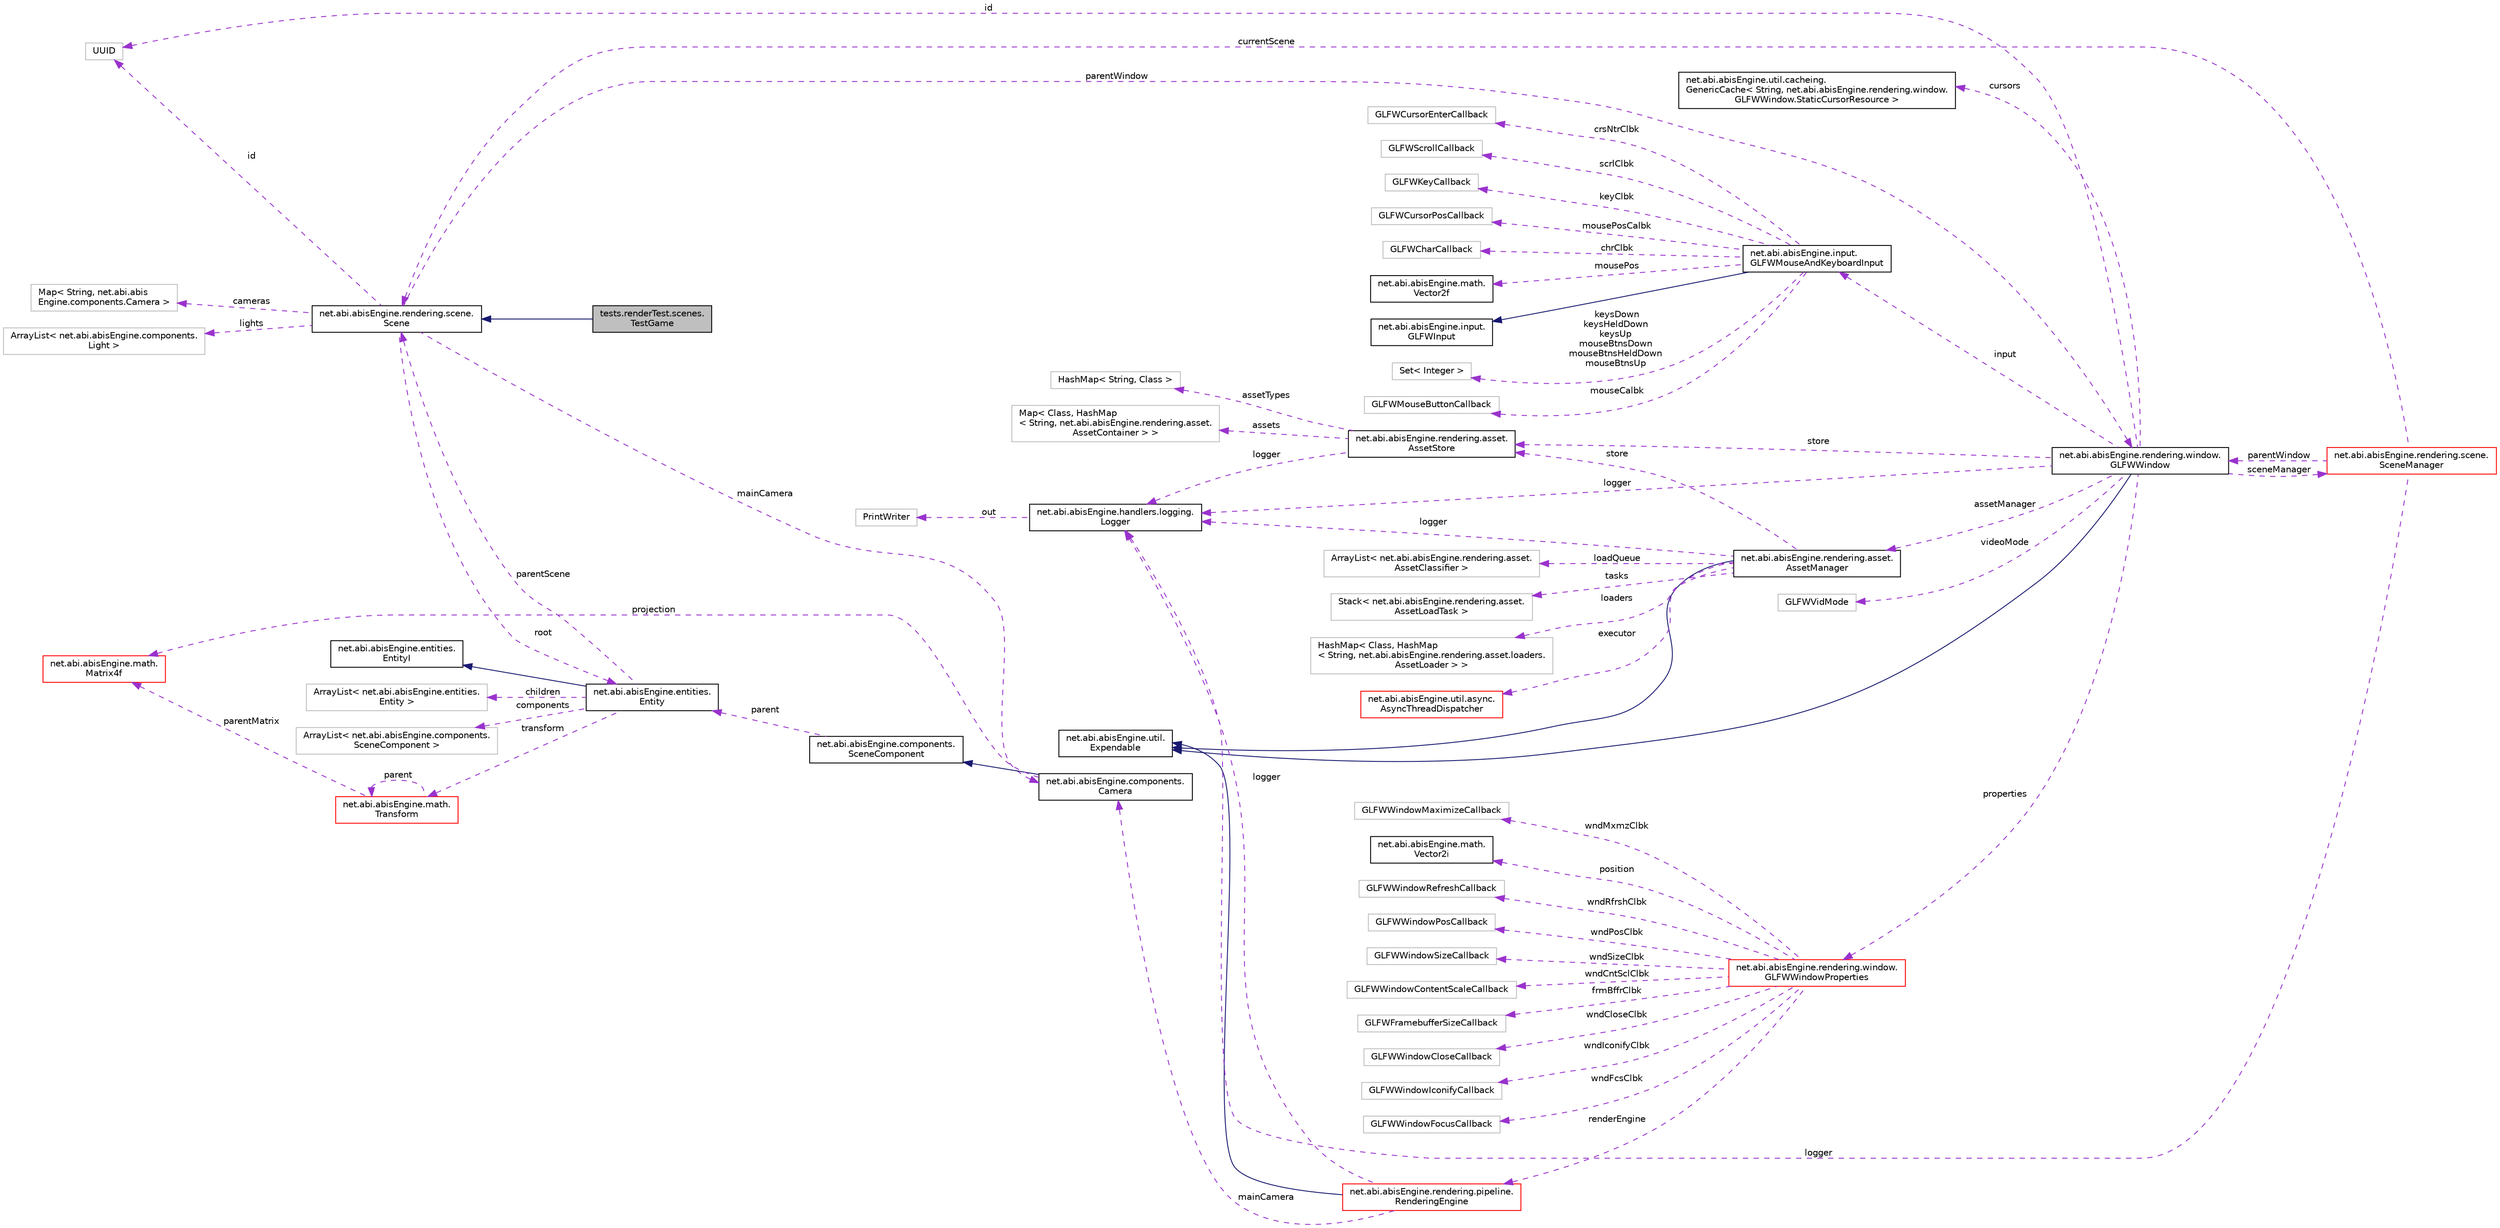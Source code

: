 digraph "tests.renderTest.scenes.TestGame"
{
 // LATEX_PDF_SIZE
  edge [fontname="Helvetica",fontsize="10",labelfontname="Helvetica",labelfontsize="10"];
  node [fontname="Helvetica",fontsize="10",shape=record];
  rankdir="LR";
  Node1 [label="tests.renderTest.scenes.\lTestGame",height=0.2,width=0.4,color="black", fillcolor="grey75", style="filled", fontcolor="black",tooltip=" "];
  Node2 -> Node1 [dir="back",color="midnightblue",fontsize="10",style="solid",fontname="Helvetica"];
  Node2 [label="net.abi.abisEngine.rendering.scene.\lScene",height=0.2,width=0.4,color="black", fillcolor="white", style="filled",URL="$d4/d7f/classnet_1_1abi_1_1abis_engine_1_1rendering_1_1scene_1_1_scene.html",tooltip=" "];
  Node3 -> Node2 [dir="back",color="darkorchid3",fontsize="10",style="dashed",label=" parentWindow" ,fontname="Helvetica"];
  Node3 [label="net.abi.abisEngine.rendering.window.\lGLFWWindow",height=0.2,width=0.4,color="black", fillcolor="white", style="filled",URL="$d9/d77/classnet_1_1abi_1_1abis_engine_1_1rendering_1_1window_1_1_g_l_f_w_window.html",tooltip=" "];
  Node4 -> Node3 [dir="back",color="midnightblue",fontsize="10",style="solid",fontname="Helvetica"];
  Node4 [label="net.abi.abisEngine.util.\lExpendable",height=0.2,width=0.4,color="black", fillcolor="white", style="filled",URL="$dd/d27/interfacenet_1_1abi_1_1abis_engine_1_1util_1_1_expendable.html",tooltip=" "];
  Node5 -> Node3 [dir="back",color="darkorchid3",fontsize="10",style="dashed",label=" input" ,fontname="Helvetica"];
  Node5 [label="net.abi.abisEngine.input.\lGLFWMouseAndKeyboardInput",height=0.2,width=0.4,color="black", fillcolor="white", style="filled",URL="$d8/d8a/classnet_1_1abi_1_1abis_engine_1_1input_1_1_g_l_f_w_mouse_and_keyboard_input.html",tooltip=" "];
  Node6 -> Node5 [dir="back",color="midnightblue",fontsize="10",style="solid",fontname="Helvetica"];
  Node6 [label="net.abi.abisEngine.input.\lGLFWInput",height=0.2,width=0.4,color="black", fillcolor="white", style="filled",URL="$d3/d9b/classnet_1_1abi_1_1abis_engine_1_1input_1_1_g_l_f_w_input.html",tooltip=" "];
  Node7 -> Node5 [dir="back",color="darkorchid3",fontsize="10",style="dashed",label=" keysDown\nkeysHeldDown\nkeysUp\nmouseBtnsDown\nmouseBtnsHeldDown\nmouseBtnsUp" ,fontname="Helvetica"];
  Node7 [label="Set\< Integer \>",height=0.2,width=0.4,color="grey75", fillcolor="white", style="filled",tooltip=" "];
  Node8 -> Node5 [dir="back",color="darkorchid3",fontsize="10",style="dashed",label=" mouseCalbk" ,fontname="Helvetica"];
  Node8 [label="GLFWMouseButtonCallback",height=0.2,width=0.4,color="grey75", fillcolor="white", style="filled",tooltip=" "];
  Node9 -> Node5 [dir="back",color="darkorchid3",fontsize="10",style="dashed",label=" crsNtrClbk" ,fontname="Helvetica"];
  Node9 [label="GLFWCursorEnterCallback",height=0.2,width=0.4,color="grey75", fillcolor="white", style="filled",tooltip=" "];
  Node10 -> Node5 [dir="back",color="darkorchid3",fontsize="10",style="dashed",label=" scrlClbk" ,fontname="Helvetica"];
  Node10 [label="GLFWScrollCallback",height=0.2,width=0.4,color="grey75", fillcolor="white", style="filled",tooltip=" "];
  Node11 -> Node5 [dir="back",color="darkorchid3",fontsize="10",style="dashed",label=" keyClbk" ,fontname="Helvetica"];
  Node11 [label="GLFWKeyCallback",height=0.2,width=0.4,color="grey75", fillcolor="white", style="filled",tooltip=" "];
  Node12 -> Node5 [dir="back",color="darkorchid3",fontsize="10",style="dashed",label=" mousePosCalbk" ,fontname="Helvetica"];
  Node12 [label="GLFWCursorPosCallback",height=0.2,width=0.4,color="grey75", fillcolor="white", style="filled",tooltip=" "];
  Node13 -> Node5 [dir="back",color="darkorchid3",fontsize="10",style="dashed",label=" chrClbk" ,fontname="Helvetica"];
  Node13 [label="GLFWCharCallback",height=0.2,width=0.4,color="grey75", fillcolor="white", style="filled",tooltip=" "];
  Node14 -> Node5 [dir="back",color="darkorchid3",fontsize="10",style="dashed",label=" mousePos" ,fontname="Helvetica"];
  Node14 [label="net.abi.abisEngine.math.\lVector2f",height=0.2,width=0.4,color="black", fillcolor="white", style="filled",URL="$dc/db9/classnet_1_1abi_1_1abis_engine_1_1math_1_1_vector2f.html",tooltip=" "];
  Node15 -> Node3 [dir="back",color="darkorchid3",fontsize="10",style="dashed",label=" store" ,fontname="Helvetica"];
  Node15 [label="net.abi.abisEngine.rendering.asset.\lAssetStore",height=0.2,width=0.4,color="black", fillcolor="white", style="filled",URL="$d0/dfb/classnet_1_1abi_1_1abis_engine_1_1rendering_1_1asset_1_1_asset_store.html",tooltip=" "];
  Node16 -> Node15 [dir="back",color="darkorchid3",fontsize="10",style="dashed",label=" assetTypes" ,fontname="Helvetica"];
  Node16 [label="HashMap\< String, Class \>",height=0.2,width=0.4,color="grey75", fillcolor="white", style="filled",tooltip=" "];
  Node17 -> Node15 [dir="back",color="darkorchid3",fontsize="10",style="dashed",label=" assets" ,fontname="Helvetica"];
  Node17 [label="Map\< Class, HashMap\l\< String, net.abi.abisEngine.rendering.asset.\lAssetContainer \> \>",height=0.2,width=0.4,color="grey75", fillcolor="white", style="filled",tooltip=" "];
  Node18 -> Node15 [dir="back",color="darkorchid3",fontsize="10",style="dashed",label=" logger" ,fontname="Helvetica"];
  Node18 [label="net.abi.abisEngine.handlers.logging.\lLogger",height=0.2,width=0.4,color="black", fillcolor="white", style="filled",URL="$d1/d70/classnet_1_1abi_1_1abis_engine_1_1handlers_1_1logging_1_1_logger.html",tooltip=" "];
  Node19 -> Node18 [dir="back",color="darkorchid3",fontsize="10",style="dashed",label=" out" ,fontname="Helvetica"];
  Node19 [label="PrintWriter",height=0.2,width=0.4,color="grey75", fillcolor="white", style="filled",tooltip=" "];
  Node20 -> Node3 [dir="back",color="darkorchid3",fontsize="10",style="dashed",label=" assetManager" ,fontname="Helvetica"];
  Node20 [label="net.abi.abisEngine.rendering.asset.\lAssetManager",height=0.2,width=0.4,color="black", fillcolor="white", style="filled",URL="$d1/d92/classnet_1_1abi_1_1abis_engine_1_1rendering_1_1asset_1_1_asset_manager.html",tooltip=" "];
  Node4 -> Node20 [dir="back",color="midnightblue",fontsize="10",style="solid",fontname="Helvetica"];
  Node21 -> Node20 [dir="back",color="darkorchid3",fontsize="10",style="dashed",label=" loadQueue" ,fontname="Helvetica"];
  Node21 [label="ArrayList\< net.abi.abisEngine.rendering.asset.\lAssetClassifier \>",height=0.2,width=0.4,color="grey75", fillcolor="white", style="filled",tooltip=" "];
  Node22 -> Node20 [dir="back",color="darkorchid3",fontsize="10",style="dashed",label=" tasks" ,fontname="Helvetica"];
  Node22 [label="Stack\< net.abi.abisEngine.rendering.asset.\lAssetLoadTask \>",height=0.2,width=0.4,color="grey75", fillcolor="white", style="filled",tooltip=" "];
  Node23 -> Node20 [dir="back",color="darkorchid3",fontsize="10",style="dashed",label=" loaders" ,fontname="Helvetica"];
  Node23 [label="HashMap\< Class, HashMap\l\< String, net.abi.abisEngine.rendering.asset.loaders.\lAssetLoader \> \>",height=0.2,width=0.4,color="grey75", fillcolor="white", style="filled",tooltip=" "];
  Node15 -> Node20 [dir="back",color="darkorchid3",fontsize="10",style="dashed",label=" store" ,fontname="Helvetica"];
  Node18 -> Node20 [dir="back",color="darkorchid3",fontsize="10",style="dashed",label=" logger" ,fontname="Helvetica"];
  Node24 -> Node20 [dir="back",color="darkorchid3",fontsize="10",style="dashed",label=" executor" ,fontname="Helvetica"];
  Node24 [label="net.abi.abisEngine.util.async.\lAsyncThreadDispatcher",height=0.2,width=0.4,color="red", fillcolor="white", style="filled",URL="$d8/dd7/classnet_1_1abi_1_1abis_engine_1_1util_1_1async_1_1_async_thread_dispatcher.html",tooltip=" "];
  Node26 -> Node3 [dir="back",color="darkorchid3",fontsize="10",style="dashed",label=" id" ,fontname="Helvetica"];
  Node26 [label="UUID",height=0.2,width=0.4,color="grey75", fillcolor="white", style="filled",tooltip=" "];
  Node18 -> Node3 [dir="back",color="darkorchid3",fontsize="10",style="dashed",label=" logger" ,fontname="Helvetica"];
  Node27 -> Node3 [dir="back",color="darkorchid3",fontsize="10",style="dashed",label=" videoMode" ,fontname="Helvetica"];
  Node27 [label="GLFWVidMode",height=0.2,width=0.4,color="grey75", fillcolor="white", style="filled",tooltip=" "];
  Node28 -> Node3 [dir="back",color="darkorchid3",fontsize="10",style="dashed",label=" properties" ,fontname="Helvetica"];
  Node28 [label="net.abi.abisEngine.rendering.window.\lGLFWWindowProperties",height=0.2,width=0.4,color="red", fillcolor="white", style="filled",URL="$d8/d55/classnet_1_1abi_1_1abis_engine_1_1rendering_1_1window_1_1_g_l_f_w_window_properties.html",tooltip=" "];
  Node29 -> Node28 [dir="back",color="darkorchid3",fontsize="10",style="dashed",label=" wndMxmzClbk" ,fontname="Helvetica"];
  Node29 [label="GLFWWindowMaximizeCallback",height=0.2,width=0.4,color="grey75", fillcolor="white", style="filled",tooltip=" "];
  Node30 -> Node28 [dir="back",color="darkorchid3",fontsize="10",style="dashed",label=" position" ,fontname="Helvetica"];
  Node30 [label="net.abi.abisEngine.math.\lVector2i",height=0.2,width=0.4,color="black", fillcolor="white", style="filled",URL="$d9/da1/classnet_1_1abi_1_1abis_engine_1_1math_1_1_vector2i.html",tooltip=" "];
  Node31 -> Node28 [dir="back",color="darkorchid3",fontsize="10",style="dashed",label=" wndRfrshClbk" ,fontname="Helvetica"];
  Node31 [label="GLFWWindowRefreshCallback",height=0.2,width=0.4,color="grey75", fillcolor="white", style="filled",tooltip=" "];
  Node32 -> Node28 [dir="back",color="darkorchid3",fontsize="10",style="dashed",label=" wndPosClbk" ,fontname="Helvetica"];
  Node32 [label="GLFWWindowPosCallback",height=0.2,width=0.4,color="grey75", fillcolor="white", style="filled",tooltip=" "];
  Node33 -> Node28 [dir="back",color="darkorchid3",fontsize="10",style="dashed",label=" wndSizeClbk" ,fontname="Helvetica"];
  Node33 [label="GLFWWindowSizeCallback",height=0.2,width=0.4,color="grey75", fillcolor="white", style="filled",tooltip=" "];
  Node34 -> Node28 [dir="back",color="darkorchid3",fontsize="10",style="dashed",label=" wndCntSclClbk" ,fontname="Helvetica"];
  Node34 [label="GLFWWindowContentScaleCallback",height=0.2,width=0.4,color="grey75", fillcolor="white", style="filled",tooltip=" "];
  Node35 -> Node28 [dir="back",color="darkorchid3",fontsize="10",style="dashed",label=" frmBffrClbk" ,fontname="Helvetica"];
  Node35 [label="GLFWFramebufferSizeCallback",height=0.2,width=0.4,color="grey75", fillcolor="white", style="filled",tooltip=" "];
  Node36 -> Node28 [dir="back",color="darkorchid3",fontsize="10",style="dashed",label=" renderEngine" ,fontname="Helvetica"];
  Node36 [label="net.abi.abisEngine.rendering.pipeline.\lRenderingEngine",height=0.2,width=0.4,color="red", fillcolor="white", style="filled",URL="$d1/dee/classnet_1_1abi_1_1abis_engine_1_1rendering_1_1pipeline_1_1_rendering_engine.html",tooltip=" "];
  Node4 -> Node36 [dir="back",color="midnightblue",fontsize="10",style="solid",fontname="Helvetica"];
  Node18 -> Node36 [dir="back",color="darkorchid3",fontsize="10",style="dashed",label=" logger" ,fontname="Helvetica"];
  Node66 -> Node36 [dir="back",color="darkorchid3",fontsize="10",style="dashed",label=" mainCamera" ,fontname="Helvetica"];
  Node66 [label="net.abi.abisEngine.components.\lCamera",height=0.2,width=0.4,color="black", fillcolor="white", style="filled",URL="$de/d64/classnet_1_1abi_1_1abis_engine_1_1components_1_1_camera.html",tooltip=" "];
  Node43 -> Node66 [dir="back",color="midnightblue",fontsize="10",style="solid",fontname="Helvetica"];
  Node43 [label="net.abi.abisEngine.components.\lSceneComponent",height=0.2,width=0.4,color="black", fillcolor="white", style="filled",URL="$dd/d76/classnet_1_1abi_1_1abis_engine_1_1components_1_1_scene_component.html",tooltip=" "];
  Node44 -> Node43 [dir="back",color="darkorchid3",fontsize="10",style="dashed",label=" parent" ,fontname="Helvetica"];
  Node44 [label="net.abi.abisEngine.entities.\lEntity",height=0.2,width=0.4,color="black", fillcolor="white", style="filled",URL="$d0/d36/classnet_1_1abi_1_1abis_engine_1_1entities_1_1_entity.html",tooltip=" "];
  Node45 -> Node44 [dir="back",color="midnightblue",fontsize="10",style="solid",fontname="Helvetica"];
  Node45 [label="net.abi.abisEngine.entities.\lEntityI",height=0.2,width=0.4,color="black", fillcolor="white", style="filled",URL="$d6/dd1/interfacenet_1_1abi_1_1abis_engine_1_1entities_1_1_entity_i.html",tooltip=" "];
  Node46 -> Node44 [dir="back",color="darkorchid3",fontsize="10",style="dashed",label=" children" ,fontname="Helvetica"];
  Node46 [label="ArrayList\< net.abi.abisEngine.entities.\lEntity \>",height=0.2,width=0.4,color="grey75", fillcolor="white", style="filled",tooltip=" "];
  Node47 -> Node44 [dir="back",color="darkorchid3",fontsize="10",style="dashed",label=" components" ,fontname="Helvetica"];
  Node47 [label="ArrayList\< net.abi.abisEngine.components.\lSceneComponent \>",height=0.2,width=0.4,color="grey75", fillcolor="white", style="filled",tooltip=" "];
  Node2 -> Node44 [dir="back",color="darkorchid3",fontsize="10",style="dashed",label=" parentScene" ,fontname="Helvetica"];
  Node48 -> Node44 [dir="back",color="darkorchid3",fontsize="10",style="dashed",label=" transform" ,fontname="Helvetica"];
  Node48 [label="net.abi.abisEngine.math.\lTransform",height=0.2,width=0.4,color="red", fillcolor="white", style="filled",URL="$db/d33/classnet_1_1abi_1_1abis_engine_1_1math_1_1_transform.html",tooltip=" "];
  Node48 -> Node48 [dir="back",color="darkorchid3",fontsize="10",style="dashed",label=" parent" ,fontname="Helvetica"];
  Node50 -> Node48 [dir="back",color="darkorchid3",fontsize="10",style="dashed",label=" parentMatrix" ,fontname="Helvetica"];
  Node50 [label="net.abi.abisEngine.math.\lMatrix4f",height=0.2,width=0.4,color="red", fillcolor="white", style="filled",URL="$d1/d7f/classnet_1_1abi_1_1abis_engine_1_1math_1_1_matrix4f.html",tooltip=" "];
  Node50 -> Node66 [dir="back",color="darkorchid3",fontsize="10",style="dashed",label=" projection" ,fontname="Helvetica"];
  Node68 -> Node28 [dir="back",color="darkorchid3",fontsize="10",style="dashed",label=" wndIconifyClbk" ,fontname="Helvetica"];
  Node68 [label="GLFWWindowIconifyCallback",height=0.2,width=0.4,color="grey75", fillcolor="white", style="filled",tooltip=" "];
  Node69 -> Node28 [dir="back",color="darkorchid3",fontsize="10",style="dashed",label=" wndFcsClbk" ,fontname="Helvetica"];
  Node69 [label="GLFWWindowFocusCallback",height=0.2,width=0.4,color="grey75", fillcolor="white", style="filled",tooltip=" "];
  Node70 -> Node28 [dir="back",color="darkorchid3",fontsize="10",style="dashed",label=" wndCloseClbk" ,fontname="Helvetica"];
  Node70 [label="GLFWWindowCloseCallback",height=0.2,width=0.4,color="grey75", fillcolor="white", style="filled",tooltip=" "];
  Node72 -> Node3 [dir="back",color="darkorchid3",fontsize="10",style="dashed",label=" sceneManager" ,fontname="Helvetica"];
  Node72 [label="net.abi.abisEngine.rendering.scene.\lSceneManager",height=0.2,width=0.4,color="red", fillcolor="white", style="filled",URL="$da/df9/classnet_1_1abi_1_1abis_engine_1_1rendering_1_1scene_1_1_scene_manager.html",tooltip=" "];
  Node2 -> Node72 [dir="back",color="darkorchid3",fontsize="10",style="dashed",label=" currentScene" ,fontname="Helvetica"];
  Node3 -> Node72 [dir="back",color="darkorchid3",fontsize="10",style="dashed",label=" parentWindow" ,fontname="Helvetica"];
  Node18 -> Node72 [dir="back",color="darkorchid3",fontsize="10",style="dashed",label=" logger" ,fontname="Helvetica"];
  Node74 -> Node3 [dir="back",color="darkorchid3",fontsize="10",style="dashed",label=" cursors" ,fontname="Helvetica"];
  Node74 [label="net.abi.abisEngine.util.cacheing.\lGenericCache\< String, net.abi.abisEngine.rendering.window.\lGLFWWindow.StaticCursorResource \>",height=0.2,width=0.4,color="black", fillcolor="white", style="filled",URL="$d2/dbf/classnet_1_1abi_1_1abis_engine_1_1util_1_1cacheing_1_1_generic_cache.html",tooltip=" "];
  Node75 -> Node2 [dir="back",color="darkorchid3",fontsize="10",style="dashed",label=" cameras" ,fontname="Helvetica"];
  Node75 [label="Map\< String, net.abi.abis\lEngine.components.Camera \>",height=0.2,width=0.4,color="grey75", fillcolor="white", style="filled",tooltip=" "];
  Node44 -> Node2 [dir="back",color="darkorchid3",fontsize="10",style="dashed",label=" root" ,fontname="Helvetica"];
  Node76 -> Node2 [dir="back",color="darkorchid3",fontsize="10",style="dashed",label=" lights" ,fontname="Helvetica"];
  Node76 [label="ArrayList\< net.abi.abisEngine.components.\lLight \>",height=0.2,width=0.4,color="grey75", fillcolor="white", style="filled",tooltip=" "];
  Node26 -> Node2 [dir="back",color="darkorchid3",fontsize="10",style="dashed",label=" id" ,fontname="Helvetica"];
  Node66 -> Node2 [dir="back",color="darkorchid3",fontsize="10",style="dashed",label=" mainCamera" ,fontname="Helvetica"];
}
